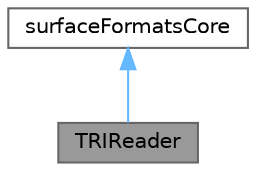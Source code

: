 digraph "TRIReader"
{
 // LATEX_PDF_SIZE
  bgcolor="transparent";
  edge [fontname=Helvetica,fontsize=10,labelfontname=Helvetica,labelfontsize=10];
  node [fontname=Helvetica,fontsize=10,shape=box,height=0.2,width=0.4];
  Node1 [id="Node000001",label="TRIReader",height=0.2,width=0.4,color="gray40", fillcolor="grey60", style="filled", fontcolor="black",tooltip="TRI (triangle) file reader."];
  Node2 -> Node1 [id="edge1_Node000001_Node000002",dir="back",color="steelblue1",style="solid",tooltip=" "];
  Node2 [id="Node000002",label="surfaceFormatsCore",height=0.2,width=0.4,color="gray40", fillcolor="white", style="filled",URL="$classFoam_1_1fileFormats_1_1surfaceFormatsCore.html",tooltip="A collection of helper functions for reading/writing surface formats."];
}
